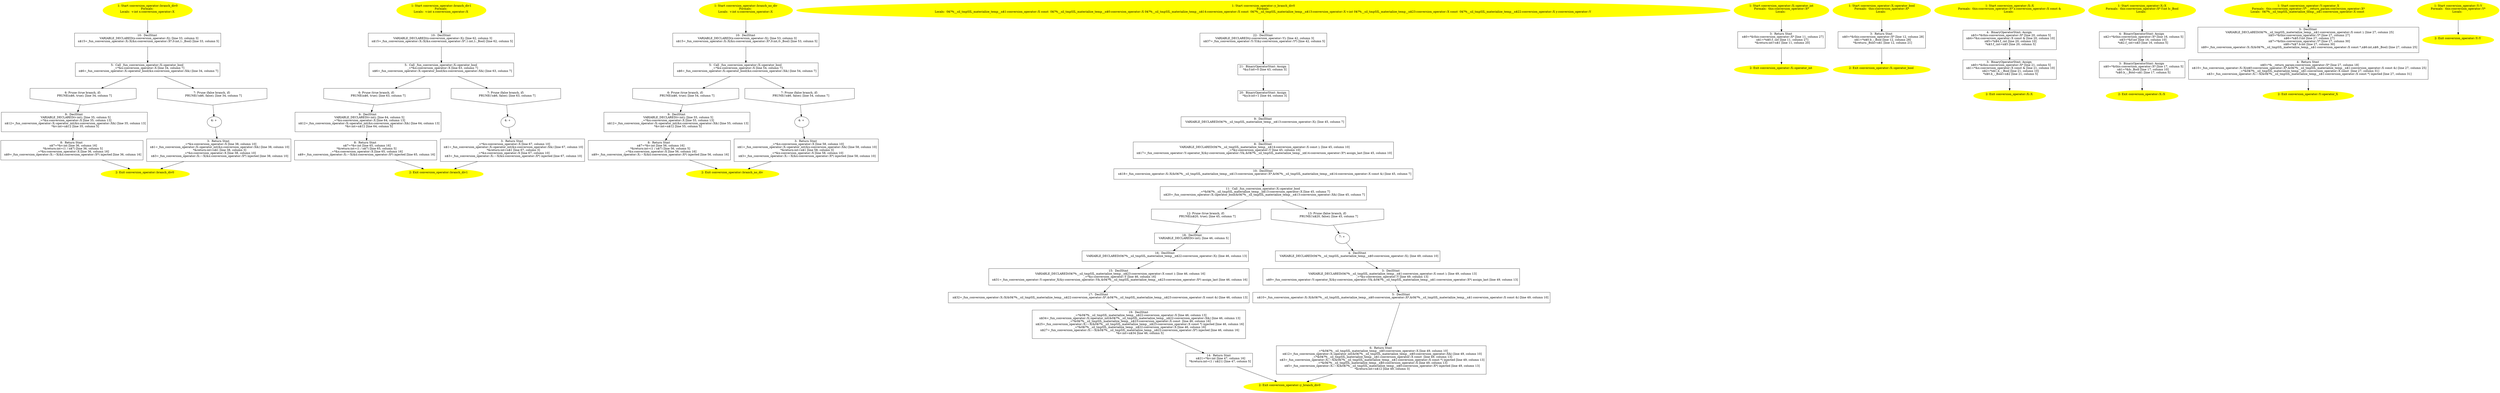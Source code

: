 /* @generated */
digraph cfg {
"branch_div0#conversion_operator#6762751670974669482.0ad6ec49c1dc8988836c6e44e9d2b402_1" [label="1: Start conversion_operator::branch_div0\nFormals: \nLocals:  v:int x:conversion_operator::X \n  " color=yellow style=filled]
	

	 "branch_div0#conversion_operator#6762751670974669482.0ad6ec49c1dc8988836c6e44e9d2b402_1" -> "branch_div0#conversion_operator#6762751670974669482.0ad6ec49c1dc8988836c6e44e9d2b402_10" ;
"branch_div0#conversion_operator#6762751670974669482.0ad6ec49c1dc8988836c6e44e9d2b402_2" [label="2: Exit conversion_operator::branch_div0 \n  " color=yellow style=filled]
	

"branch_div0#conversion_operator#6762751670974669482.0ad6ec49c1dc8988836c6e44e9d2b402_3" [label="3:  Return Stmt \n   _=*&x:conversion_operator::X [line 38, column 10]\n  n$1=_fun_conversion_operator::X::operator_int(&x:conversion_operator::X&) [line 38, column 10]\n  *&return:int=n$1 [line 38, column 3]\n  _=*&x:conversion_operator::X [line 38, column 10]\n  n$3=_fun_conversion_operator::X::~X(&x:conversion_operator::X*) injected [line 38, column 10]\n " shape="box"]
	

	 "branch_div0#conversion_operator#6762751670974669482.0ad6ec49c1dc8988836c6e44e9d2b402_3" -> "branch_div0#conversion_operator#6762751670974669482.0ad6ec49c1dc8988836c6e44e9d2b402_2" ;
"branch_div0#conversion_operator#6762751670974669482.0ad6ec49c1dc8988836c6e44e9d2b402_4" [label="4: + \n  " ]
	

	 "branch_div0#conversion_operator#6762751670974669482.0ad6ec49c1dc8988836c6e44e9d2b402_4" -> "branch_div0#conversion_operator#6762751670974669482.0ad6ec49c1dc8988836c6e44e9d2b402_3" ;
"branch_div0#conversion_operator#6762751670974669482.0ad6ec49c1dc8988836c6e44e9d2b402_5" [label="5:  Call _fun_conversion_operator::X::operator_bool \n   _=*&x:conversion_operator::X [line 34, column 7]\n  n$6=_fun_conversion_operator::X::operator_bool(&x:conversion_operator::X&) [line 34, column 7]\n " shape="box"]
	

	 "branch_div0#conversion_operator#6762751670974669482.0ad6ec49c1dc8988836c6e44e9d2b402_5" -> "branch_div0#conversion_operator#6762751670974669482.0ad6ec49c1dc8988836c6e44e9d2b402_6" ;
	 "branch_div0#conversion_operator#6762751670974669482.0ad6ec49c1dc8988836c6e44e9d2b402_5" -> "branch_div0#conversion_operator#6762751670974669482.0ad6ec49c1dc8988836c6e44e9d2b402_7" ;
"branch_div0#conversion_operator#6762751670974669482.0ad6ec49c1dc8988836c6e44e9d2b402_6" [label="6: Prune (true branch, if) \n   PRUNE(n$6, true); [line 34, column 7]\n " shape="invhouse"]
	

	 "branch_div0#conversion_operator#6762751670974669482.0ad6ec49c1dc8988836c6e44e9d2b402_6" -> "branch_div0#conversion_operator#6762751670974669482.0ad6ec49c1dc8988836c6e44e9d2b402_9" ;
"branch_div0#conversion_operator#6762751670974669482.0ad6ec49c1dc8988836c6e44e9d2b402_7" [label="7: Prune (false branch, if) \n   PRUNE(!n$6, false); [line 34, column 7]\n " shape="invhouse"]
	

	 "branch_div0#conversion_operator#6762751670974669482.0ad6ec49c1dc8988836c6e44e9d2b402_7" -> "branch_div0#conversion_operator#6762751670974669482.0ad6ec49c1dc8988836c6e44e9d2b402_4" ;
"branch_div0#conversion_operator#6762751670974669482.0ad6ec49c1dc8988836c6e44e9d2b402_8" [label="8:  Return Stmt \n   n$7=*&v:int [line 36, column 16]\n  *&return:int=(1 / n$7) [line 36, column 5]\n  _=*&x:conversion_operator::X [line 36, column 16]\n  n$9=_fun_conversion_operator::X::~X(&x:conversion_operator::X*) injected [line 36, column 16]\n " shape="box"]
	

	 "branch_div0#conversion_operator#6762751670974669482.0ad6ec49c1dc8988836c6e44e9d2b402_8" -> "branch_div0#conversion_operator#6762751670974669482.0ad6ec49c1dc8988836c6e44e9d2b402_2" ;
"branch_div0#conversion_operator#6762751670974669482.0ad6ec49c1dc8988836c6e44e9d2b402_9" [label="9:  DeclStmt \n   VARIABLE_DECLARED(v:int); [line 35, column 5]\n  _=*&x:conversion_operator::X [line 35, column 13]\n  n$12=_fun_conversion_operator::X::operator_int(&x:conversion_operator::X&) [line 35, column 13]\n  *&v:int=n$12 [line 35, column 5]\n " shape="box"]
	

	 "branch_div0#conversion_operator#6762751670974669482.0ad6ec49c1dc8988836c6e44e9d2b402_9" -> "branch_div0#conversion_operator#6762751670974669482.0ad6ec49c1dc8988836c6e44e9d2b402_8" ;
"branch_div0#conversion_operator#6762751670974669482.0ad6ec49c1dc8988836c6e44e9d2b402_10" [label="10:  DeclStmt \n   VARIABLE_DECLARED(x:conversion_operator::X); [line 33, column 3]\n  n$15=_fun_conversion_operator::X::X(&x:conversion_operator::X*,0:int,1:_Bool) [line 33, column 5]\n " shape="box"]
	

	 "branch_div0#conversion_operator#6762751670974669482.0ad6ec49c1dc8988836c6e44e9d2b402_10" -> "branch_div0#conversion_operator#6762751670974669482.0ad6ec49c1dc8988836c6e44e9d2b402_5" ;
"branch_div1#conversion_operator#6025807300888085665.f3ee34cea9ff5d10407119d4b377adc2_1" [label="1: Start conversion_operator::branch_div1\nFormals: \nLocals:  v:int x:conversion_operator::X \n  " color=yellow style=filled]
	

	 "branch_div1#conversion_operator#6025807300888085665.f3ee34cea9ff5d10407119d4b377adc2_1" -> "branch_div1#conversion_operator#6025807300888085665.f3ee34cea9ff5d10407119d4b377adc2_10" ;
"branch_div1#conversion_operator#6025807300888085665.f3ee34cea9ff5d10407119d4b377adc2_2" [label="2: Exit conversion_operator::branch_div1 \n  " color=yellow style=filled]
	

"branch_div1#conversion_operator#6025807300888085665.f3ee34cea9ff5d10407119d4b377adc2_3" [label="3:  Return Stmt \n   _=*&x:conversion_operator::X [line 67, column 10]\n  n$1=_fun_conversion_operator::X::operator_int(&x:conversion_operator::X&) [line 67, column 10]\n  *&return:int=n$1 [line 67, column 3]\n  _=*&x:conversion_operator::X [line 67, column 10]\n  n$3=_fun_conversion_operator::X::~X(&x:conversion_operator::X*) injected [line 67, column 10]\n " shape="box"]
	

	 "branch_div1#conversion_operator#6025807300888085665.f3ee34cea9ff5d10407119d4b377adc2_3" -> "branch_div1#conversion_operator#6025807300888085665.f3ee34cea9ff5d10407119d4b377adc2_2" ;
"branch_div1#conversion_operator#6025807300888085665.f3ee34cea9ff5d10407119d4b377adc2_4" [label="4: + \n  " ]
	

	 "branch_div1#conversion_operator#6025807300888085665.f3ee34cea9ff5d10407119d4b377adc2_4" -> "branch_div1#conversion_operator#6025807300888085665.f3ee34cea9ff5d10407119d4b377adc2_3" ;
"branch_div1#conversion_operator#6025807300888085665.f3ee34cea9ff5d10407119d4b377adc2_5" [label="5:  Call _fun_conversion_operator::X::operator_bool \n   _=*&x:conversion_operator::X [line 63, column 7]\n  n$6=_fun_conversion_operator::X::operator_bool(&x:conversion_operator::X&) [line 63, column 7]\n " shape="box"]
	

	 "branch_div1#conversion_operator#6025807300888085665.f3ee34cea9ff5d10407119d4b377adc2_5" -> "branch_div1#conversion_operator#6025807300888085665.f3ee34cea9ff5d10407119d4b377adc2_6" ;
	 "branch_div1#conversion_operator#6025807300888085665.f3ee34cea9ff5d10407119d4b377adc2_5" -> "branch_div1#conversion_operator#6025807300888085665.f3ee34cea9ff5d10407119d4b377adc2_7" ;
"branch_div1#conversion_operator#6025807300888085665.f3ee34cea9ff5d10407119d4b377adc2_6" [label="6: Prune (true branch, if) \n   PRUNE(n$6, true); [line 63, column 7]\n " shape="invhouse"]
	

	 "branch_div1#conversion_operator#6025807300888085665.f3ee34cea9ff5d10407119d4b377adc2_6" -> "branch_div1#conversion_operator#6025807300888085665.f3ee34cea9ff5d10407119d4b377adc2_9" ;
"branch_div1#conversion_operator#6025807300888085665.f3ee34cea9ff5d10407119d4b377adc2_7" [label="7: Prune (false branch, if) \n   PRUNE(!n$6, false); [line 63, column 7]\n " shape="invhouse"]
	

	 "branch_div1#conversion_operator#6025807300888085665.f3ee34cea9ff5d10407119d4b377adc2_7" -> "branch_div1#conversion_operator#6025807300888085665.f3ee34cea9ff5d10407119d4b377adc2_4" ;
"branch_div1#conversion_operator#6025807300888085665.f3ee34cea9ff5d10407119d4b377adc2_8" [label="8:  Return Stmt \n   n$7=*&v:int [line 65, column 16]\n  *&return:int=(1 / n$7) [line 65, column 5]\n  _=*&x:conversion_operator::X [line 65, column 16]\n  n$9=_fun_conversion_operator::X::~X(&x:conversion_operator::X*) injected [line 65, column 16]\n " shape="box"]
	

	 "branch_div1#conversion_operator#6025807300888085665.f3ee34cea9ff5d10407119d4b377adc2_8" -> "branch_div1#conversion_operator#6025807300888085665.f3ee34cea9ff5d10407119d4b377adc2_2" ;
"branch_div1#conversion_operator#6025807300888085665.f3ee34cea9ff5d10407119d4b377adc2_9" [label="9:  DeclStmt \n   VARIABLE_DECLARED(v:int); [line 64, column 5]\n  _=*&x:conversion_operator::X [line 64, column 13]\n  n$12=_fun_conversion_operator::X::operator_int(&x:conversion_operator::X&) [line 64, column 13]\n  *&v:int=n$12 [line 64, column 5]\n " shape="box"]
	

	 "branch_div1#conversion_operator#6025807300888085665.f3ee34cea9ff5d10407119d4b377adc2_9" -> "branch_div1#conversion_operator#6025807300888085665.f3ee34cea9ff5d10407119d4b377adc2_8" ;
"branch_div1#conversion_operator#6025807300888085665.f3ee34cea9ff5d10407119d4b377adc2_10" [label="10:  DeclStmt \n   VARIABLE_DECLARED(x:conversion_operator::X); [line 62, column 3]\n  n$15=_fun_conversion_operator::X::X(&x:conversion_operator::X*,1:int,1:_Bool) [line 62, column 5]\n " shape="box"]
	

	 "branch_div1#conversion_operator#6025807300888085665.f3ee34cea9ff5d10407119d4b377adc2_10" -> "branch_div1#conversion_operator#6025807300888085665.f3ee34cea9ff5d10407119d4b377adc2_5" ;
"branch_no_div#conversion_operator#18429458682592639842.4c7cf0cc20989fd2ea431840e11b2521_1" [label="1: Start conversion_operator::branch_no_div\nFormals: \nLocals:  v:int x:conversion_operator::X \n  " color=yellow style=filled]
	

	 "branch_no_div#conversion_operator#18429458682592639842.4c7cf0cc20989fd2ea431840e11b2521_1" -> "branch_no_div#conversion_operator#18429458682592639842.4c7cf0cc20989fd2ea431840e11b2521_10" ;
"branch_no_div#conversion_operator#18429458682592639842.4c7cf0cc20989fd2ea431840e11b2521_2" [label="2: Exit conversion_operator::branch_no_div \n  " color=yellow style=filled]
	

"branch_no_div#conversion_operator#18429458682592639842.4c7cf0cc20989fd2ea431840e11b2521_3" [label="3:  Return Stmt \n   _=*&x:conversion_operator::X [line 58, column 10]\n  n$1=_fun_conversion_operator::X::operator_int(&x:conversion_operator::X&) [line 58, column 10]\n  *&return:int=n$1 [line 58, column 3]\n  _=*&x:conversion_operator::X [line 58, column 10]\n  n$3=_fun_conversion_operator::X::~X(&x:conversion_operator::X*) injected [line 58, column 10]\n " shape="box"]
	

	 "branch_no_div#conversion_operator#18429458682592639842.4c7cf0cc20989fd2ea431840e11b2521_3" -> "branch_no_div#conversion_operator#18429458682592639842.4c7cf0cc20989fd2ea431840e11b2521_2" ;
"branch_no_div#conversion_operator#18429458682592639842.4c7cf0cc20989fd2ea431840e11b2521_4" [label="4: + \n  " ]
	

	 "branch_no_div#conversion_operator#18429458682592639842.4c7cf0cc20989fd2ea431840e11b2521_4" -> "branch_no_div#conversion_operator#18429458682592639842.4c7cf0cc20989fd2ea431840e11b2521_3" ;
"branch_no_div#conversion_operator#18429458682592639842.4c7cf0cc20989fd2ea431840e11b2521_5" [label="5:  Call _fun_conversion_operator::X::operator_bool \n   _=*&x:conversion_operator::X [line 54, column 7]\n  n$6=_fun_conversion_operator::X::operator_bool(&x:conversion_operator::X&) [line 54, column 7]\n " shape="box"]
	

	 "branch_no_div#conversion_operator#18429458682592639842.4c7cf0cc20989fd2ea431840e11b2521_5" -> "branch_no_div#conversion_operator#18429458682592639842.4c7cf0cc20989fd2ea431840e11b2521_6" ;
	 "branch_no_div#conversion_operator#18429458682592639842.4c7cf0cc20989fd2ea431840e11b2521_5" -> "branch_no_div#conversion_operator#18429458682592639842.4c7cf0cc20989fd2ea431840e11b2521_7" ;
"branch_no_div#conversion_operator#18429458682592639842.4c7cf0cc20989fd2ea431840e11b2521_6" [label="6: Prune (true branch, if) \n   PRUNE(n$6, true); [line 54, column 7]\n " shape="invhouse"]
	

	 "branch_no_div#conversion_operator#18429458682592639842.4c7cf0cc20989fd2ea431840e11b2521_6" -> "branch_no_div#conversion_operator#18429458682592639842.4c7cf0cc20989fd2ea431840e11b2521_9" ;
"branch_no_div#conversion_operator#18429458682592639842.4c7cf0cc20989fd2ea431840e11b2521_7" [label="7: Prune (false branch, if) \n   PRUNE(!n$6, false); [line 54, column 7]\n " shape="invhouse"]
	

	 "branch_no_div#conversion_operator#18429458682592639842.4c7cf0cc20989fd2ea431840e11b2521_7" -> "branch_no_div#conversion_operator#18429458682592639842.4c7cf0cc20989fd2ea431840e11b2521_4" ;
"branch_no_div#conversion_operator#18429458682592639842.4c7cf0cc20989fd2ea431840e11b2521_8" [label="8:  Return Stmt \n   n$7=*&v:int [line 56, column 16]\n  *&return:int=(1 / n$7) [line 56, column 5]\n  _=*&x:conversion_operator::X [line 56, column 16]\n  n$9=_fun_conversion_operator::X::~X(&x:conversion_operator::X*) injected [line 56, column 16]\n " shape="box"]
	

	 "branch_no_div#conversion_operator#18429458682592639842.4c7cf0cc20989fd2ea431840e11b2521_8" -> "branch_no_div#conversion_operator#18429458682592639842.4c7cf0cc20989fd2ea431840e11b2521_2" ;
"branch_no_div#conversion_operator#18429458682592639842.4c7cf0cc20989fd2ea431840e11b2521_9" [label="9:  DeclStmt \n   VARIABLE_DECLARED(v:int); [line 55, column 5]\n  _=*&x:conversion_operator::X [line 55, column 13]\n  n$12=_fun_conversion_operator::X::operator_int(&x:conversion_operator::X&) [line 55, column 13]\n  *&v:int=n$12 [line 55, column 5]\n " shape="box"]
	

	 "branch_no_div#conversion_operator#18429458682592639842.4c7cf0cc20989fd2ea431840e11b2521_9" -> "branch_no_div#conversion_operator#18429458682592639842.4c7cf0cc20989fd2ea431840e11b2521_8" ;
"branch_no_div#conversion_operator#18429458682592639842.4c7cf0cc20989fd2ea431840e11b2521_10" [label="10:  DeclStmt \n   VARIABLE_DECLARED(x:conversion_operator::X); [line 53, column 3]\n  n$15=_fun_conversion_operator::X::X(&x:conversion_operator::X*,0:int,0:_Bool) [line 53, column 5]\n " shape="box"]
	

	 "branch_no_div#conversion_operator#18429458682592639842.4c7cf0cc20989fd2ea431840e11b2521_10" -> "branch_no_div#conversion_operator#18429458682592639842.4c7cf0cc20989fd2ea431840e11b2521_5" ;
"y_branch_div0#conversion_operator#7606471872775172252.4a93f184f35976e9e7dc6663bc4d47a2_1" [label="1: Start conversion_operator::y_branch_div0\nFormals: \nLocals:  0$?%__sil_tmpSIL_materialize_temp__n$1:conversion_operator::X const  0$?%__sil_tmpSIL_materialize_temp__n$0:conversion_operator::X 0$?%__sil_tmpSIL_materialize_temp__n$14:conversion_operator::X const  0$?%__sil_tmpSIL_materialize_temp__n$13:conversion_operator::X v:int 0$?%__sil_tmpSIL_materialize_temp__n$23:conversion_operator::X const  0$?%__sil_tmpSIL_materialize_temp__n$22:conversion_operator::X y:conversion_operator::Y \n  " color=yellow style=filled]
	

	 "y_branch_div0#conversion_operator#7606471872775172252.4a93f184f35976e9e7dc6663bc4d47a2_1" -> "y_branch_div0#conversion_operator#7606471872775172252.4a93f184f35976e9e7dc6663bc4d47a2_22" ;
"y_branch_div0#conversion_operator#7606471872775172252.4a93f184f35976e9e7dc6663bc4d47a2_2" [label="2: Exit conversion_operator::y_branch_div0 \n  " color=yellow style=filled]
	

"y_branch_div0#conversion_operator#7606471872775172252.4a93f184f35976e9e7dc6663bc4d47a2_3" [label="3:  DeclStmt \n   VARIABLE_DECLARED(0$?%__sil_tmpSIL_materialize_temp__n$1:conversion_operator::X const ); [line 49, column 13]\n  _=*&y:conversion_operator::Y [line 49, column 13]\n  n$9=_fun_conversion_operator::Y::operator_X(&y:conversion_operator::Y&,&0$?%__sil_tmpSIL_materialize_temp__n$1:conversion_operator::X*) assign_last [line 49, column 13]\n " shape="box"]
	

	 "y_branch_div0#conversion_operator#7606471872775172252.4a93f184f35976e9e7dc6663bc4d47a2_3" -> "y_branch_div0#conversion_operator#7606471872775172252.4a93f184f35976e9e7dc6663bc4d47a2_5" ;
"y_branch_div0#conversion_operator#7606471872775172252.4a93f184f35976e9e7dc6663bc4d47a2_4" [label="4:  DeclStmt \n   VARIABLE_DECLARED(0$?%__sil_tmpSIL_materialize_temp__n$0:conversion_operator::X); [line 49, column 10]\n " shape="box"]
	

	 "y_branch_div0#conversion_operator#7606471872775172252.4a93f184f35976e9e7dc6663bc4d47a2_4" -> "y_branch_div0#conversion_operator#7606471872775172252.4a93f184f35976e9e7dc6663bc4d47a2_3" ;
"y_branch_div0#conversion_operator#7606471872775172252.4a93f184f35976e9e7dc6663bc4d47a2_5" [label="5:  DeclStmt \n   n$10=_fun_conversion_operator::X::X(&0$?%__sil_tmpSIL_materialize_temp__n$0:conversion_operator::X*,&0$?%__sil_tmpSIL_materialize_temp__n$1:conversion_operator::X const &) [line 49, column 10]\n " shape="box"]
	

	 "y_branch_div0#conversion_operator#7606471872775172252.4a93f184f35976e9e7dc6663bc4d47a2_5" -> "y_branch_div0#conversion_operator#7606471872775172252.4a93f184f35976e9e7dc6663bc4d47a2_6" ;
"y_branch_div0#conversion_operator#7606471872775172252.4a93f184f35976e9e7dc6663bc4d47a2_6" [label="6:  Return Stmt \n   _=*&0$?%__sil_tmpSIL_materialize_temp__n$0:conversion_operator::X [line 49, column 10]\n  n$12=_fun_conversion_operator::X::operator_int(&0$?%__sil_tmpSIL_materialize_temp__n$0:conversion_operator::X&) [line 49, column 10]\n  _=*&0$?%__sil_tmpSIL_materialize_temp__n$1:conversion_operator::X const  [line 49, column 13]\n  n$3=_fun_conversion_operator::X::~X(&0$?%__sil_tmpSIL_materialize_temp__n$1:conversion_operator::X const *) injected [line 49, column 13]\n  _=*&0$?%__sil_tmpSIL_materialize_temp__n$0:conversion_operator::X [line 49, column 13]\n  n$5=_fun_conversion_operator::X::~X(&0$?%__sil_tmpSIL_materialize_temp__n$0:conversion_operator::X*) injected [line 49, column 13]\n  *&return:int=n$12 [line 49, column 3]\n " shape="box"]
	

	 "y_branch_div0#conversion_operator#7606471872775172252.4a93f184f35976e9e7dc6663bc4d47a2_6" -> "y_branch_div0#conversion_operator#7606471872775172252.4a93f184f35976e9e7dc6663bc4d47a2_2" ;
"y_branch_div0#conversion_operator#7606471872775172252.4a93f184f35976e9e7dc6663bc4d47a2_7" [label="7: + \n  " ]
	

	 "y_branch_div0#conversion_operator#7606471872775172252.4a93f184f35976e9e7dc6663bc4d47a2_7" -> "y_branch_div0#conversion_operator#7606471872775172252.4a93f184f35976e9e7dc6663bc4d47a2_4" ;
"y_branch_div0#conversion_operator#7606471872775172252.4a93f184f35976e9e7dc6663bc4d47a2_8" [label="8:  DeclStmt \n   VARIABLE_DECLARED(0$?%__sil_tmpSIL_materialize_temp__n$14:conversion_operator::X const ); [line 45, column 10]\n  _=*&y:conversion_operator::Y [line 45, column 10]\n  n$17=_fun_conversion_operator::Y::operator_X(&y:conversion_operator::Y&,&0$?%__sil_tmpSIL_materialize_temp__n$14:conversion_operator::X*) assign_last [line 45, column 10]\n " shape="box"]
	

	 "y_branch_div0#conversion_operator#7606471872775172252.4a93f184f35976e9e7dc6663bc4d47a2_8" -> "y_branch_div0#conversion_operator#7606471872775172252.4a93f184f35976e9e7dc6663bc4d47a2_10" ;
"y_branch_div0#conversion_operator#7606471872775172252.4a93f184f35976e9e7dc6663bc4d47a2_9" [label="9:  DeclStmt \n   VARIABLE_DECLARED(0$?%__sil_tmpSIL_materialize_temp__n$13:conversion_operator::X); [line 45, column 7]\n " shape="box"]
	

	 "y_branch_div0#conversion_operator#7606471872775172252.4a93f184f35976e9e7dc6663bc4d47a2_9" -> "y_branch_div0#conversion_operator#7606471872775172252.4a93f184f35976e9e7dc6663bc4d47a2_8" ;
"y_branch_div0#conversion_operator#7606471872775172252.4a93f184f35976e9e7dc6663bc4d47a2_10" [label="10:  DeclStmt \n   n$18=_fun_conversion_operator::X::X(&0$?%__sil_tmpSIL_materialize_temp__n$13:conversion_operator::X*,&0$?%__sil_tmpSIL_materialize_temp__n$14:conversion_operator::X const &) [line 45, column 7]\n " shape="box"]
	

	 "y_branch_div0#conversion_operator#7606471872775172252.4a93f184f35976e9e7dc6663bc4d47a2_10" -> "y_branch_div0#conversion_operator#7606471872775172252.4a93f184f35976e9e7dc6663bc4d47a2_11" ;
"y_branch_div0#conversion_operator#7606471872775172252.4a93f184f35976e9e7dc6663bc4d47a2_11" [label="11:  Call _fun_conversion_operator::X::operator_bool \n   _=*&0$?%__sil_tmpSIL_materialize_temp__n$13:conversion_operator::X [line 45, column 7]\n  n$20=_fun_conversion_operator::X::operator_bool(&0$?%__sil_tmpSIL_materialize_temp__n$13:conversion_operator::X&) [line 45, column 7]\n " shape="box"]
	

	 "y_branch_div0#conversion_operator#7606471872775172252.4a93f184f35976e9e7dc6663bc4d47a2_11" -> "y_branch_div0#conversion_operator#7606471872775172252.4a93f184f35976e9e7dc6663bc4d47a2_12" ;
	 "y_branch_div0#conversion_operator#7606471872775172252.4a93f184f35976e9e7dc6663bc4d47a2_11" -> "y_branch_div0#conversion_operator#7606471872775172252.4a93f184f35976e9e7dc6663bc4d47a2_13" ;
"y_branch_div0#conversion_operator#7606471872775172252.4a93f184f35976e9e7dc6663bc4d47a2_12" [label="12: Prune (true branch, if) \n   PRUNE(n$20, true); [line 45, column 7]\n " shape="invhouse"]
	

	 "y_branch_div0#conversion_operator#7606471872775172252.4a93f184f35976e9e7dc6663bc4d47a2_12" -> "y_branch_div0#conversion_operator#7606471872775172252.4a93f184f35976e9e7dc6663bc4d47a2_18" ;
"y_branch_div0#conversion_operator#7606471872775172252.4a93f184f35976e9e7dc6663bc4d47a2_13" [label="13: Prune (false branch, if) \n   PRUNE(!n$20, false); [line 45, column 7]\n " shape="invhouse"]
	

	 "y_branch_div0#conversion_operator#7606471872775172252.4a93f184f35976e9e7dc6663bc4d47a2_13" -> "y_branch_div0#conversion_operator#7606471872775172252.4a93f184f35976e9e7dc6663bc4d47a2_7" ;
"y_branch_div0#conversion_operator#7606471872775172252.4a93f184f35976e9e7dc6663bc4d47a2_14" [label="14:  Return Stmt \n   n$21=*&v:int [line 47, column 16]\n  *&return:int=(1 / n$21) [line 47, column 5]\n " shape="box"]
	

	 "y_branch_div0#conversion_operator#7606471872775172252.4a93f184f35976e9e7dc6663bc4d47a2_14" -> "y_branch_div0#conversion_operator#7606471872775172252.4a93f184f35976e9e7dc6663bc4d47a2_2" ;
"y_branch_div0#conversion_operator#7606471872775172252.4a93f184f35976e9e7dc6663bc4d47a2_15" [label="15:  DeclStmt \n   VARIABLE_DECLARED(0$?%__sil_tmpSIL_materialize_temp__n$23:conversion_operator::X const ); [line 46, column 16]\n  _=*&y:conversion_operator::Y [line 46, column 16]\n  n$31=_fun_conversion_operator::Y::operator_X(&y:conversion_operator::Y&,&0$?%__sil_tmpSIL_materialize_temp__n$23:conversion_operator::X*) assign_last [line 46, column 16]\n " shape="box"]
	

	 "y_branch_div0#conversion_operator#7606471872775172252.4a93f184f35976e9e7dc6663bc4d47a2_15" -> "y_branch_div0#conversion_operator#7606471872775172252.4a93f184f35976e9e7dc6663bc4d47a2_17" ;
"y_branch_div0#conversion_operator#7606471872775172252.4a93f184f35976e9e7dc6663bc4d47a2_16" [label="16:  DeclStmt \n   VARIABLE_DECLARED(0$?%__sil_tmpSIL_materialize_temp__n$22:conversion_operator::X); [line 46, column 13]\n " shape="box"]
	

	 "y_branch_div0#conversion_operator#7606471872775172252.4a93f184f35976e9e7dc6663bc4d47a2_16" -> "y_branch_div0#conversion_operator#7606471872775172252.4a93f184f35976e9e7dc6663bc4d47a2_15" ;
"y_branch_div0#conversion_operator#7606471872775172252.4a93f184f35976e9e7dc6663bc4d47a2_17" [label="17:  DeclStmt \n   n$32=_fun_conversion_operator::X::X(&0$?%__sil_tmpSIL_materialize_temp__n$22:conversion_operator::X*,&0$?%__sil_tmpSIL_materialize_temp__n$23:conversion_operator::X const &) [line 46, column 13]\n " shape="box"]
	

	 "y_branch_div0#conversion_operator#7606471872775172252.4a93f184f35976e9e7dc6663bc4d47a2_17" -> "y_branch_div0#conversion_operator#7606471872775172252.4a93f184f35976e9e7dc6663bc4d47a2_19" ;
"y_branch_div0#conversion_operator#7606471872775172252.4a93f184f35976e9e7dc6663bc4d47a2_18" [label="18:  DeclStmt \n   VARIABLE_DECLARED(v:int); [line 46, column 5]\n " shape="box"]
	

	 "y_branch_div0#conversion_operator#7606471872775172252.4a93f184f35976e9e7dc6663bc4d47a2_18" -> "y_branch_div0#conversion_operator#7606471872775172252.4a93f184f35976e9e7dc6663bc4d47a2_16" ;
"y_branch_div0#conversion_operator#7606471872775172252.4a93f184f35976e9e7dc6663bc4d47a2_19" [label="19:  DeclStmt \n   _=*&0$?%__sil_tmpSIL_materialize_temp__n$22:conversion_operator::X [line 46, column 13]\n  n$34=_fun_conversion_operator::X::operator_int(&0$?%__sil_tmpSIL_materialize_temp__n$22:conversion_operator::X&) [line 46, column 13]\n  _=*&0$?%__sil_tmpSIL_materialize_temp__n$23:conversion_operator::X const  [line 46, column 16]\n  n$25=_fun_conversion_operator::X::~X(&0$?%__sil_tmpSIL_materialize_temp__n$23:conversion_operator::X const *) injected [line 46, column 16]\n  _=*&0$?%__sil_tmpSIL_materialize_temp__n$22:conversion_operator::X [line 46, column 16]\n  n$27=_fun_conversion_operator::X::~X(&0$?%__sil_tmpSIL_materialize_temp__n$22:conversion_operator::X*) injected [line 46, column 16]\n  *&v:int=n$34 [line 46, column 5]\n " shape="box"]
	

	 "y_branch_div0#conversion_operator#7606471872775172252.4a93f184f35976e9e7dc6663bc4d47a2_19" -> "y_branch_div0#conversion_operator#7606471872775172252.4a93f184f35976e9e7dc6663bc4d47a2_14" ;
"y_branch_div0#conversion_operator#7606471872775172252.4a93f184f35976e9e7dc6663bc4d47a2_20" [label="20:  BinaryOperatorStmt: Assign \n   *&y.b:int=1 [line 44, column 3]\n " shape="box"]
	

	 "y_branch_div0#conversion_operator#7606471872775172252.4a93f184f35976e9e7dc6663bc4d47a2_20" -> "y_branch_div0#conversion_operator#7606471872775172252.4a93f184f35976e9e7dc6663bc4d47a2_9" ;
"y_branch_div0#conversion_operator#7606471872775172252.4a93f184f35976e9e7dc6663bc4d47a2_21" [label="21:  BinaryOperatorStmt: Assign \n   *&y.f:int=0 [line 43, column 3]\n " shape="box"]
	

	 "y_branch_div0#conversion_operator#7606471872775172252.4a93f184f35976e9e7dc6663bc4d47a2_21" -> "y_branch_div0#conversion_operator#7606471872775172252.4a93f184f35976e9e7dc6663bc4d47a2_20" ;
"y_branch_div0#conversion_operator#7606471872775172252.4a93f184f35976e9e7dc6663bc4d47a2_22" [label="22:  DeclStmt \n   VARIABLE_DECLARED(y:conversion_operator::Y); [line 42, column 3]\n  n$37=_fun_conversion_operator::Y::Y(&y:conversion_operator::Y*) [line 42, column 5]\n " shape="box"]
	

	 "y_branch_div0#conversion_operator#7606471872775172252.4a93f184f35976e9e7dc6663bc4d47a2_22" -> "y_branch_div0#conversion_operator#7606471872775172252.4a93f184f35976e9e7dc6663bc4d47a2_21" ;
"operator_int#X#conversion_operator#(11584960464019118495).bbe1ab264905e56e75a1b45ae475ffe0_1" [label="1: Start conversion_operator::X::operator_int\nFormals:  this:conversion_operator::X*\nLocals:  \n  " color=yellow style=filled]
	

	 "operator_int#X#conversion_operator#(11584960464019118495).bbe1ab264905e56e75a1b45ae475ffe0_1" -> "operator_int#X#conversion_operator#(11584960464019118495).bbe1ab264905e56e75a1b45ae475ffe0_3" ;
"operator_int#X#conversion_operator#(11584960464019118495).bbe1ab264905e56e75a1b45ae475ffe0_2" [label="2: Exit conversion_operator::X::operator_int \n  " color=yellow style=filled]
	

"operator_int#X#conversion_operator#(11584960464019118495).bbe1ab264905e56e75a1b45ae475ffe0_3" [label="3:  Return Stmt \n   n$0=*&this:conversion_operator::X* [line 11, column 27]\n  n$1=*n$0.f_:int [line 11, column 27]\n  *&return:int=n$1 [line 11, column 20]\n " shape="box"]
	

	 "operator_int#X#conversion_operator#(11584960464019118495).bbe1ab264905e56e75a1b45ae475ffe0_3" -> "operator_int#X#conversion_operator#(11584960464019118495).bbe1ab264905e56e75a1b45ae475ffe0_2" ;
"operator_bool#X#conversion_operator#(8462049473072140514).68eca81e12b5c1864b348d6f60158ae6_1" [label="1: Start conversion_operator::X::operator_bool\nFormals:  this:conversion_operator::X*\nLocals:  \n  " color=yellow style=filled]
	

	 "operator_bool#X#conversion_operator#(8462049473072140514).68eca81e12b5c1864b348d6f60158ae6_1" -> "operator_bool#X#conversion_operator#(8462049473072140514).68eca81e12b5c1864b348d6f60158ae6_3" ;
"operator_bool#X#conversion_operator#(8462049473072140514).68eca81e12b5c1864b348d6f60158ae6_2" [label="2: Exit conversion_operator::X::operator_bool \n  " color=yellow style=filled]
	

"operator_bool#X#conversion_operator#(8462049473072140514).68eca81e12b5c1864b348d6f60158ae6_3" [label="3:  Return Stmt \n   n$0=*&this:conversion_operator::X* [line 12, column 28]\n  n$1=*n$0.b_:_Bool [line 12, column 28]\n  *&return:_Bool=n$1 [line 12, column 21]\n " shape="box"]
	

	 "operator_bool#X#conversion_operator#(8462049473072140514).68eca81e12b5c1864b348d6f60158ae6_3" -> "operator_bool#X#conversion_operator#(8462049473072140514).68eca81e12b5c1864b348d6f60158ae6_2" ;
"X#X#conversion_operator#{10042806963993343440}.3443e3517905e53c0b3c27c57963d3c9_1" [label="1: Start conversion_operator::X::X\nFormals:  this:conversion_operator::X* x:conversion_operator::X const &\nLocals:  \n  " color=yellow style=filled]
	

	 "X#X#conversion_operator#{10042806963993343440}.3443e3517905e53c0b3c27c57963d3c9_1" -> "X#X#conversion_operator#{10042806963993343440}.3443e3517905e53c0b3c27c57963d3c9_4" ;
"X#X#conversion_operator#{10042806963993343440}.3443e3517905e53c0b3c27c57963d3c9_2" [label="2: Exit conversion_operator::X::X \n  " color=yellow style=filled]
	

"X#X#conversion_operator#{10042806963993343440}.3443e3517905e53c0b3c27c57963d3c9_3" [label="3:  BinaryOperatorStmt: Assign \n   n$0=*&this:conversion_operator::X* [line 21, column 5]\n  n$1=*&x:conversion_operator::X const & [line 21, column 10]\n  n$2=*n$1.b_:_Bool [line 21, column 10]\n  *n$0.b_:_Bool=n$2 [line 21, column 5]\n " shape="box"]
	

	 "X#X#conversion_operator#{10042806963993343440}.3443e3517905e53c0b3c27c57963d3c9_3" -> "X#X#conversion_operator#{10042806963993343440}.3443e3517905e53c0b3c27c57963d3c9_2" ;
"X#X#conversion_operator#{10042806963993343440}.3443e3517905e53c0b3c27c57963d3c9_4" [label="4:  BinaryOperatorStmt: Assign \n   n$3=*&this:conversion_operator::X* [line 20, column 5]\n  n$4=*&x:conversion_operator::X const & [line 20, column 10]\n  n$5=*n$4.f_:int [line 20, column 10]\n  *n$3.f_:int=n$5 [line 20, column 5]\n " shape="box"]
	

	 "X#X#conversion_operator#{10042806963993343440}.3443e3517905e53c0b3c27c57963d3c9_4" -> "X#X#conversion_operator#{10042806963993343440}.3443e3517905e53c0b3c27c57963d3c9_3" ;
"X#X#conversion_operator#{3369558305026158368}.bef059c92c6377f62516e101c1177cad_1" [label="1: Start conversion_operator::X::X\nFormals:  this:conversion_operator::X* f:int b:_Bool\nLocals:  \n  " color=yellow style=filled]
	

	 "X#X#conversion_operator#{3369558305026158368}.bef059c92c6377f62516e101c1177cad_1" -> "X#X#conversion_operator#{3369558305026158368}.bef059c92c6377f62516e101c1177cad_4" ;
"X#X#conversion_operator#{3369558305026158368}.bef059c92c6377f62516e101c1177cad_2" [label="2: Exit conversion_operator::X::X \n  " color=yellow style=filled]
	

"X#X#conversion_operator#{3369558305026158368}.bef059c92c6377f62516e101c1177cad_3" [label="3:  BinaryOperatorStmt: Assign \n   n$0=*&this:conversion_operator::X* [line 17, column 5]\n  n$1=*&b:_Bool [line 17, column 10]\n  *n$0.b_:_Bool=n$1 [line 17, column 5]\n " shape="box"]
	

	 "X#X#conversion_operator#{3369558305026158368}.bef059c92c6377f62516e101c1177cad_3" -> "X#X#conversion_operator#{3369558305026158368}.bef059c92c6377f62516e101c1177cad_2" ;
"X#X#conversion_operator#{3369558305026158368}.bef059c92c6377f62516e101c1177cad_4" [label="4:  BinaryOperatorStmt: Assign \n   n$2=*&this:conversion_operator::X* [line 16, column 5]\n  n$3=*&f:int [line 16, column 10]\n  *n$2.f_:int=n$3 [line 16, column 5]\n " shape="box"]
	

	 "X#X#conversion_operator#{3369558305026158368}.bef059c92c6377f62516e101c1177cad_4" -> "X#X#conversion_operator#{3369558305026158368}.bef059c92c6377f62516e101c1177cad_3" ;
"operator_X#Y#conversion_operator(class conversion_operator::X)#(9875474444891926125).86894a9a1bdbf53dc3721d092420d60c_1" [label="1: Start conversion_operator::Y::operator_X\nFormals:  this:conversion_operator::Y* __return_param:conversion_operator::X*\nLocals:  0$?%__sil_tmpSIL_materialize_temp__n$1:conversion_operator::X const  \n  " color=yellow style=filled]
	

	 "operator_X#Y#conversion_operator(class conversion_operator::X)#(9875474444891926125).86894a9a1bdbf53dc3721d092420d60c_1" -> "operator_X#Y#conversion_operator(class conversion_operator::X)#(9875474444891926125).86894a9a1bdbf53dc3721d092420d60c_3" ;
"operator_X#Y#conversion_operator(class conversion_operator::X)#(9875474444891926125).86894a9a1bdbf53dc3721d092420d60c_2" [label="2: Exit conversion_operator::Y::operator_X \n  " color=yellow style=filled]
	

"operator_X#Y#conversion_operator(class conversion_operator::X)#(9875474444891926125).86894a9a1bdbf53dc3721d092420d60c_3" [label="3:  DeclStmt \n   VARIABLE_DECLARED(0$?%__sil_tmpSIL_materialize_temp__n$1:conversion_operator::X const ); [line 27, column 25]\n  n$5=*&this:conversion_operator::Y* [line 27, column 27]\n  n$6=*n$5.f:int [line 27, column 27]\n  n$7=*&this:conversion_operator::Y* [line 27, column 30]\n  n$8=*n$7.b:int [line 27, column 30]\n  n$9=_fun_conversion_operator::X::X(&0$?%__sil_tmpSIL_materialize_temp__n$1:conversion_operator::X const *,n$6:int,n$8:_Bool) [line 27, column 25]\n " shape="box"]
	

	 "operator_X#Y#conversion_operator(class conversion_operator::X)#(9875474444891926125).86894a9a1bdbf53dc3721d092420d60c_3" -> "operator_X#Y#conversion_operator(class conversion_operator::X)#(9875474444891926125).86894a9a1bdbf53dc3721d092420d60c_4" ;
"operator_X#Y#conversion_operator(class conversion_operator::X)#(9875474444891926125).86894a9a1bdbf53dc3721d092420d60c_4" [label="4:  Return Stmt \n   n$0=*&__return_param:conversion_operator::X* [line 27, column 18]\n  n$10=_fun_conversion_operator::X::X(n$0:conversion_operator::X*,&0$?%__sil_tmpSIL_materialize_temp__n$1:conversion_operator::X const &) [line 27, column 25]\n  _=*&0$?%__sil_tmpSIL_materialize_temp__n$1:conversion_operator::X const  [line 27, column 31]\n  n$3=_fun_conversion_operator::X::~X(&0$?%__sil_tmpSIL_materialize_temp__n$1:conversion_operator::X const *) injected [line 27, column 31]\n " shape="box"]
	

	 "operator_X#Y#conversion_operator(class conversion_operator::X)#(9875474444891926125).86894a9a1bdbf53dc3721d092420d60c_4" -> "operator_X#Y#conversion_operator(class conversion_operator::X)#(9875474444891926125).86894a9a1bdbf53dc3721d092420d60c_2" ;
"Y#Y#conversion_operator#{2209317117193064868}.b5b04122b8822499b024fd96b2c79e26_1" [label="1: Start conversion_operator::Y::Y\nFormals:  this:conversion_operator::Y*\nLocals:  \n  " color=yellow style=filled]
	

	 "Y#Y#conversion_operator#{2209317117193064868}.b5b04122b8822499b024fd96b2c79e26_1" -> "Y#Y#conversion_operator#{2209317117193064868}.b5b04122b8822499b024fd96b2c79e26_2" ;
"Y#Y#conversion_operator#{2209317117193064868}.b5b04122b8822499b024fd96b2c79e26_2" [label="2: Exit conversion_operator::Y::Y \n  " color=yellow style=filled]
	

}
